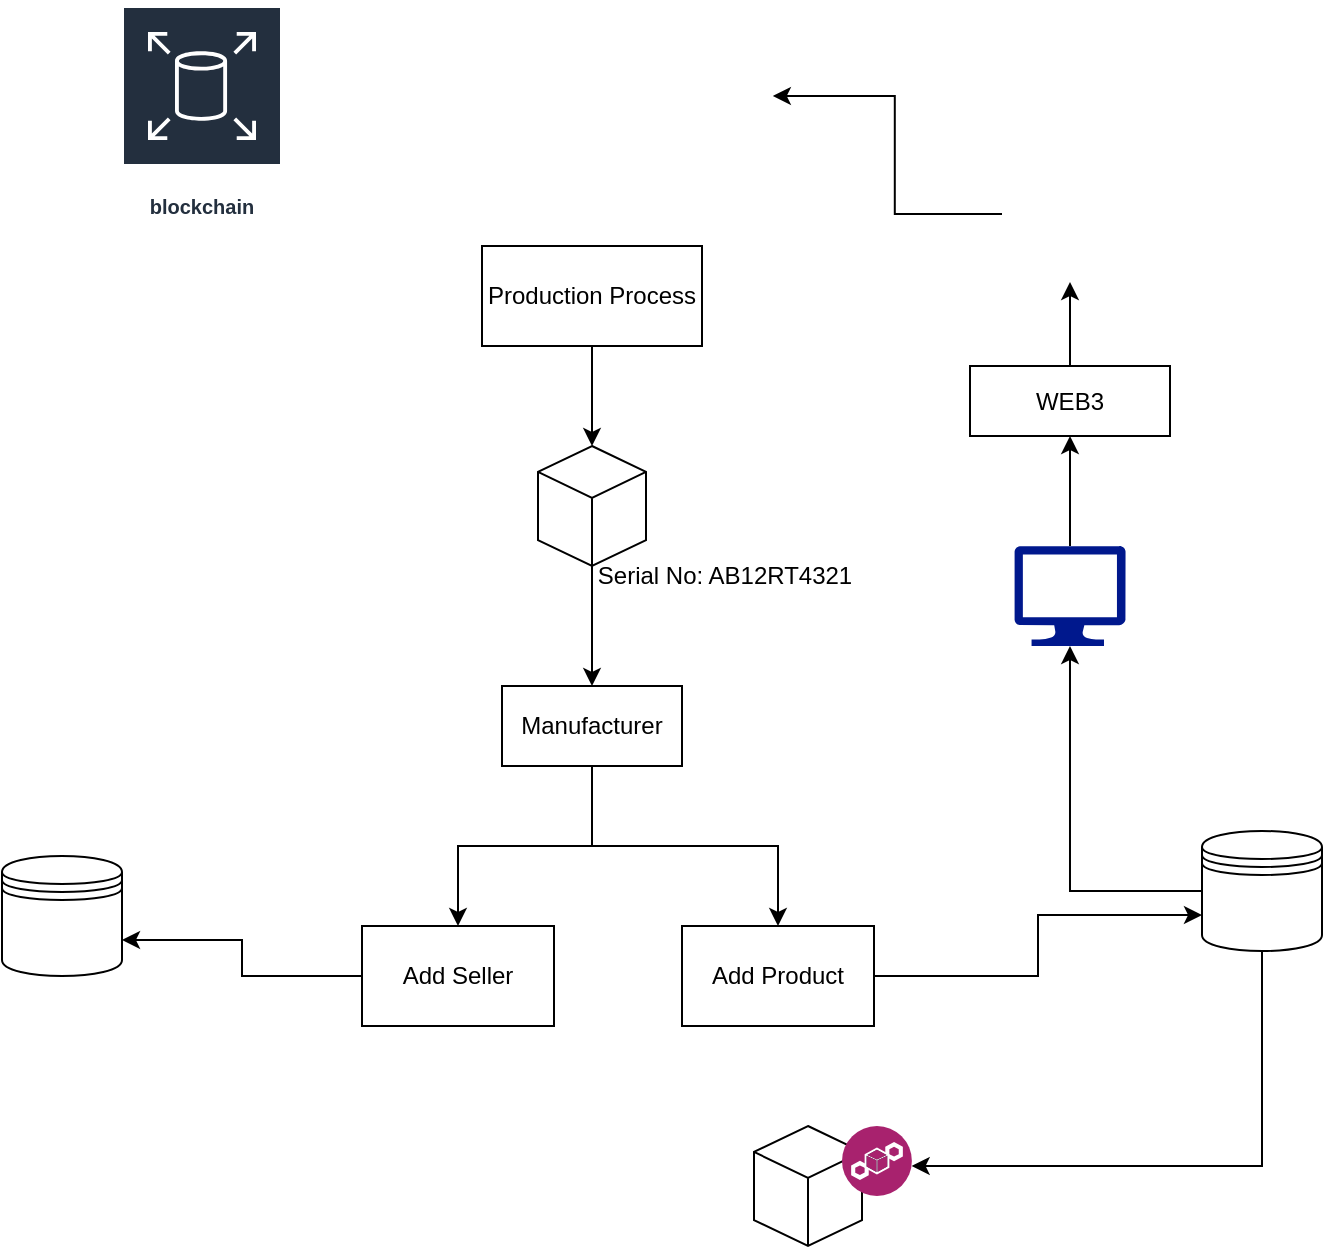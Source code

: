 <mxfile version="21.2.2" type="device">
  <diagram name="Page-1" id="ua31SkGLnWuT2MjU4fqf">
    <mxGraphModel dx="1050" dy="483" grid="1" gridSize="10" guides="1" tooltips="1" connect="1" arrows="1" fold="1" page="1" pageScale="1" pageWidth="827" pageHeight="1169" math="0" shadow="0">
      <root>
        <mxCell id="0" />
        <mxCell id="1" parent="0" />
        <mxCell id="-aA00grbJVmt3njNAz6V-8" style="edgeStyle=orthogonalEdgeStyle;rounded=0;orthogonalLoop=1;jettySize=auto;html=1;entryX=0.5;entryY=0;entryDx=0;entryDy=0;entryPerimeter=0;" parent="1" source="-aA00grbJVmt3njNAz6V-1" target="-aA00grbJVmt3njNAz6V-7" edge="1">
          <mxGeometry relative="1" as="geometry" />
        </mxCell>
        <mxCell id="-aA00grbJVmt3njNAz6V-1" value="Production Process" style="rounded=0;whiteSpace=wrap;html=1;" parent="1" vertex="1">
          <mxGeometry x="320" y="140" width="110" height="50" as="geometry" />
        </mxCell>
        <mxCell id="-aA00grbJVmt3njNAz6V-17" style="edgeStyle=orthogonalEdgeStyle;rounded=0;orthogonalLoop=1;jettySize=auto;html=1;entryX=0.5;entryY=0;entryDx=0;entryDy=0;" parent="1" source="-aA00grbJVmt3njNAz6V-2" target="-aA00grbJVmt3njNAz6V-16" edge="1">
          <mxGeometry relative="1" as="geometry" />
        </mxCell>
        <mxCell id="-aA00grbJVmt3njNAz6V-19" style="edgeStyle=orthogonalEdgeStyle;rounded=0;orthogonalLoop=1;jettySize=auto;html=1;entryX=0.5;entryY=0;entryDx=0;entryDy=0;" parent="1" source="-aA00grbJVmt3njNAz6V-2" target="-aA00grbJVmt3njNAz6V-18" edge="1">
          <mxGeometry relative="1" as="geometry" />
        </mxCell>
        <mxCell id="-aA00grbJVmt3njNAz6V-2" value="Manufacturer" style="rounded=0;whiteSpace=wrap;html=1;" parent="1" vertex="1">
          <mxGeometry x="330" y="360" width="90" height="40" as="geometry" />
        </mxCell>
        <mxCell id="-aA00grbJVmt3njNAz6V-3" value="" style="shape=image;html=1;verticalAlign=top;verticalLabelPosition=bottom;labelBackgroundColor=#ffffff;imageAspect=0;aspect=fixed;image=https://cdn1.iconfinder.com/data/icons/100-basic-for-user-interface/32/25-chain-128.png;rotation=-30;" parent="1" vertex="1">
          <mxGeometry x="210" y="30" width="70" height="70" as="geometry" />
        </mxCell>
        <mxCell id="-aA00grbJVmt3njNAz6V-9" style="edgeStyle=orthogonalEdgeStyle;rounded=0;orthogonalLoop=1;jettySize=auto;html=1;entryX=0.5;entryY=0;entryDx=0;entryDy=0;" parent="1" source="-aA00grbJVmt3njNAz6V-7" target="-aA00grbJVmt3njNAz6V-2" edge="1">
          <mxGeometry relative="1" as="geometry" />
        </mxCell>
        <mxCell id="-aA00grbJVmt3njNAz6V-7" value="" style="html=1;whiteSpace=wrap;shape=isoCube2;backgroundOutline=1;isoAngle=15;" parent="1" vertex="1">
          <mxGeometry x="348" y="240" width="54" height="60" as="geometry" />
        </mxCell>
        <mxCell id="XACj_426oNcb2FrmFmgL-10" style="edgeStyle=orthogonalEdgeStyle;rounded=0;orthogonalLoop=1;jettySize=auto;html=1;entryX=1;entryY=0.7;entryDx=0;entryDy=0;" edge="1" parent="1" source="-aA00grbJVmt3njNAz6V-16" target="XACj_426oNcb2FrmFmgL-2">
          <mxGeometry relative="1" as="geometry" />
        </mxCell>
        <mxCell id="-aA00grbJVmt3njNAz6V-16" value="Add Seller" style="rounded=0;whiteSpace=wrap;html=1;" parent="1" vertex="1">
          <mxGeometry x="260" y="480" width="96" height="50" as="geometry" />
        </mxCell>
        <mxCell id="XACj_426oNcb2FrmFmgL-11" style="edgeStyle=orthogonalEdgeStyle;rounded=0;orthogonalLoop=1;jettySize=auto;html=1;entryX=0;entryY=0.7;entryDx=0;entryDy=0;" edge="1" parent="1" source="-aA00grbJVmt3njNAz6V-18" target="XACj_426oNcb2FrmFmgL-3">
          <mxGeometry relative="1" as="geometry" />
        </mxCell>
        <mxCell id="-aA00grbJVmt3njNAz6V-18" value="Add Product" style="rounded=0;whiteSpace=wrap;html=1;" parent="1" vertex="1">
          <mxGeometry x="420" y="480" width="96" height="50" as="geometry" />
        </mxCell>
        <mxCell id="-aA00grbJVmt3njNAz6V-20" value="Serial No: AB12RT4321" style="text;html=1;align=center;verticalAlign=middle;resizable=0;points=[];autosize=1;strokeColor=none;fillColor=none;" parent="1" vertex="1">
          <mxGeometry x="366" y="290" width="150" height="30" as="geometry" />
        </mxCell>
        <mxCell id="XACj_426oNcb2FrmFmgL-2" value="" style="shape=datastore;whiteSpace=wrap;html=1;" vertex="1" parent="1">
          <mxGeometry x="80" y="445" width="60" height="60" as="geometry" />
        </mxCell>
        <mxCell id="XACj_426oNcb2FrmFmgL-12" style="edgeStyle=orthogonalEdgeStyle;rounded=0;orthogonalLoop=1;jettySize=auto;html=1;" edge="1" parent="1" source="XACj_426oNcb2FrmFmgL-3" target="XACj_426oNcb2FrmFmgL-1">
          <mxGeometry relative="1" as="geometry">
            <Array as="points">
              <mxPoint x="710" y="600" />
            </Array>
          </mxGeometry>
        </mxCell>
        <mxCell id="XACj_426oNcb2FrmFmgL-15" style="edgeStyle=orthogonalEdgeStyle;rounded=0;orthogonalLoop=1;jettySize=auto;html=1;entryX=0.5;entryY=1;entryDx=0;entryDy=0;entryPerimeter=0;" edge="1" parent="1" source="XACj_426oNcb2FrmFmgL-3" target="XACj_426oNcb2FrmFmgL-14">
          <mxGeometry relative="1" as="geometry" />
        </mxCell>
        <mxCell id="XACj_426oNcb2FrmFmgL-3" value="" style="shape=datastore;whiteSpace=wrap;html=1;" vertex="1" parent="1">
          <mxGeometry x="680" y="432.5" width="60" height="60" as="geometry" />
        </mxCell>
        <mxCell id="XACj_426oNcb2FrmFmgL-6" value="" style="shape=image;html=1;verticalAlign=top;verticalLabelPosition=bottom;labelBackgroundColor=#ffffff;imageAspect=0;aspect=fixed;image=https://cdn1.iconfinder.com/data/icons/100-basic-for-user-interface/32/25-chain-128.png;rotation=-30;" vertex="1" parent="1">
          <mxGeometry x="270" y="30" width="70" height="70" as="geometry" />
        </mxCell>
        <mxCell id="XACj_426oNcb2FrmFmgL-7" value="" style="shape=image;html=1;verticalAlign=top;verticalLabelPosition=bottom;labelBackgroundColor=#ffffff;imageAspect=0;aspect=fixed;image=https://cdn1.iconfinder.com/data/icons/100-basic-for-user-interface/32/25-chain-128.png;rotation=-30;" vertex="1" parent="1">
          <mxGeometry x="390" y="30" width="70" height="70" as="geometry" />
        </mxCell>
        <mxCell id="XACj_426oNcb2FrmFmgL-8" value="" style="shape=image;html=1;verticalAlign=top;verticalLabelPosition=bottom;labelBackgroundColor=#ffffff;imageAspect=0;aspect=fixed;image=https://cdn1.iconfinder.com/data/icons/100-basic-for-user-interface/32/25-chain-128.png;rotation=-30;imageBackground=none;imageBorder=none;" vertex="1" parent="1">
          <mxGeometry x="330" y="30" width="70" height="70" as="geometry" />
        </mxCell>
        <mxCell id="XACj_426oNcb2FrmFmgL-9" value="blockchain" style="sketch=0;outlineConnect=0;fontColor=#232F3E;gradientColor=none;strokeColor=#ffffff;fillColor=#232F3E;dashed=0;verticalLabelPosition=middle;verticalAlign=bottom;align=center;html=1;whiteSpace=wrap;fontSize=10;fontStyle=1;spacing=3;shape=mxgraph.aws4.productIcon;prIcon=mxgraph.aws4.elastic_block_store;" vertex="1" parent="1">
          <mxGeometry x="140" y="20" width="80" height="110" as="geometry" />
        </mxCell>
        <mxCell id="XACj_426oNcb2FrmFmgL-13" value="" style="group" vertex="1" connectable="0" parent="1">
          <mxGeometry x="440" y="580" width="95" height="65" as="geometry" />
        </mxCell>
        <mxCell id="-aA00grbJVmt3njNAz6V-13" value="" style="html=1;whiteSpace=wrap;shape=isoCube2;backgroundOutline=1;isoAngle=15;" parent="XACj_426oNcb2FrmFmgL-13" vertex="1">
          <mxGeometry x="16" width="54" height="60" as="geometry" />
        </mxCell>
        <mxCell id="-aA00grbJVmt3njNAz6V-15" value="" style="shape=image;html=1;verticalAlign=top;verticalLabelPosition=bottom;labelBackgroundColor=#ffffff;imageAspect=0;aspect=fixed;image=https://cdn1.iconfinder.com/data/icons/ionicons-sharp-vol-2/512/qr-code-sharp-128.png" parent="XACj_426oNcb2FrmFmgL-13" vertex="1">
          <mxGeometry y="35" width="30" height="30" as="geometry" />
        </mxCell>
        <mxCell id="XACj_426oNcb2FrmFmgL-1" value="" style="image;aspect=fixed;perimeter=ellipsePerimeter;html=1;align=center;shadow=0;dashed=0;fontColor=#4277BB;labelBackgroundColor=default;fontSize=12;spacingTop=3;image=img/lib/ibm/blockchain/blockchain.svg;" vertex="1" parent="XACj_426oNcb2FrmFmgL-13">
          <mxGeometry x="60" width="35" height="35" as="geometry" />
        </mxCell>
        <mxCell id="XACj_426oNcb2FrmFmgL-17" style="edgeStyle=orthogonalEdgeStyle;rounded=0;orthogonalLoop=1;jettySize=auto;html=1;entryX=0.5;entryY=1;entryDx=0;entryDy=0;" edge="1" parent="1" source="XACj_426oNcb2FrmFmgL-14" target="XACj_426oNcb2FrmFmgL-16">
          <mxGeometry relative="1" as="geometry" />
        </mxCell>
        <mxCell id="XACj_426oNcb2FrmFmgL-14" value="" style="sketch=0;aspect=fixed;pointerEvents=1;shadow=0;dashed=0;html=1;strokeColor=none;labelPosition=center;verticalLabelPosition=bottom;verticalAlign=top;align=center;fillColor=#00188D;shape=mxgraph.azure.computer" vertex="1" parent="1">
          <mxGeometry x="586.22" y="290" width="55.55" height="50" as="geometry" />
        </mxCell>
        <mxCell id="XACj_426oNcb2FrmFmgL-19" style="edgeStyle=orthogonalEdgeStyle;rounded=0;orthogonalLoop=1;jettySize=auto;html=1;entryX=0.5;entryY=1;entryDx=0;entryDy=0;" edge="1" parent="1" source="XACj_426oNcb2FrmFmgL-16" target="XACj_426oNcb2FrmFmgL-18">
          <mxGeometry relative="1" as="geometry" />
        </mxCell>
        <mxCell id="XACj_426oNcb2FrmFmgL-16" value="WEB3" style="rounded=0;whiteSpace=wrap;html=1;" vertex="1" parent="1">
          <mxGeometry x="564" y="200" width="100" height="35" as="geometry" />
        </mxCell>
        <mxCell id="XACj_426oNcb2FrmFmgL-20" style="edgeStyle=orthogonalEdgeStyle;rounded=0;orthogonalLoop=1;jettySize=auto;html=1;" edge="1" parent="1" source="XACj_426oNcb2FrmFmgL-18" target="XACj_426oNcb2FrmFmgL-7">
          <mxGeometry relative="1" as="geometry" />
        </mxCell>
        <mxCell id="XACj_426oNcb2FrmFmgL-18" value="" style="shape=image;html=1;verticalAlign=top;verticalLabelPosition=bottom;labelBackgroundColor=#ffffff;imageAspect=0;aspect=fixed;image=https://cdn0.iconfinder.com/data/icons/basic-e-commerce-line/48/Receipt_success-128.png" vertex="1" parent="1">
          <mxGeometry x="580" y="90" width="68" height="68" as="geometry" />
        </mxCell>
      </root>
    </mxGraphModel>
  </diagram>
</mxfile>

